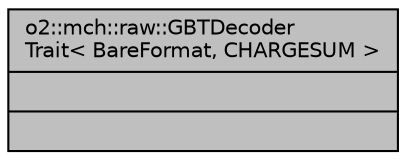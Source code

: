 digraph "o2::mch::raw::GBTDecoderTrait&lt; BareFormat, CHARGESUM &gt;"
{
 // INTERACTIVE_SVG=YES
  bgcolor="transparent";
  edge [fontname="Helvetica",fontsize="10",labelfontname="Helvetica",labelfontsize="10"];
  node [fontname="Helvetica",fontsize="10",shape=record];
  Node1 [label="{o2::mch::raw::GBTDecoder\lTrait\< BareFormat, CHARGESUM \>\n||}",height=0.2,width=0.4,color="black", fillcolor="grey75", style="filled", fontcolor="black"];
}
